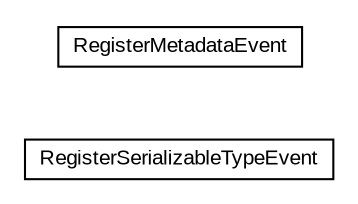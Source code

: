 #!/usr/local/bin/dot
#
# Class diagram 
# Generated by UMLGraph version R5_6-24-gf6e263 (http://www.umlgraph.org/)
#

digraph G {
	edge [fontname="arial",fontsize=10,labelfontname="arial",labelfontsize=10];
	node [fontname="arial",fontsize=10,shape=plaintext];
	nodesep=0.25;
	ranksep=0.5;
	rankdir=LR;
	// com.gwtplatform.dispatch.rest.rebind.event.RegisterSerializableTypeEvent
	c25943 [label=<<table title="com.gwtplatform.dispatch.rest.rebind.event.RegisterSerializableTypeEvent" border="0" cellborder="1" cellspacing="0" cellpadding="2" port="p" href="./RegisterSerializableTypeEvent.html">
		<tr><td><table border="0" cellspacing="0" cellpadding="1">
<tr><td align="center" balign="center"> RegisterSerializableTypeEvent </td></tr>
		</table></td></tr>
		</table>>, URL="./RegisterSerializableTypeEvent.html", fontname="arial", fontcolor="black", fontsize=10.0];
	// com.gwtplatform.dispatch.rest.rebind.event.RegisterMetadataEvent
	c25944 [label=<<table title="com.gwtplatform.dispatch.rest.rebind.event.RegisterMetadataEvent" border="0" cellborder="1" cellspacing="0" cellpadding="2" port="p" href="./RegisterMetadataEvent.html">
		<tr><td><table border="0" cellspacing="0" cellpadding="1">
<tr><td align="center" balign="center"> RegisterMetadataEvent </td></tr>
		</table></td></tr>
		</table>>, URL="./RegisterMetadataEvent.html", fontname="arial", fontcolor="black", fontsize=10.0];
}

